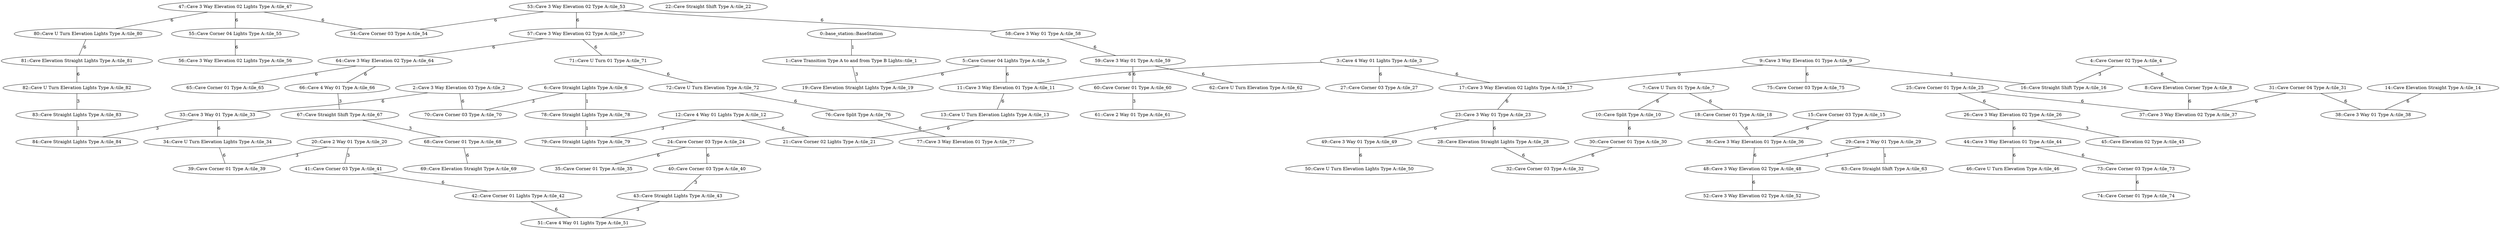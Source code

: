 /* Visibility graph generated by dot_generator */

graph {
  /* ==== Vertices ==== */

  /* Base station / Staging area */
  0   [label="0::base_station::BaseStation"];

  1   [label="1::Cave Transition Type A to and from Type B Lights::tile_1"];
  2   [label="2::Cave 3 Way Elevation 03 Type A::tile_2"];
  3   [label="3::Cave 4 Way 01 Lights Type A::tile_3"];
  4   [label="4::Cave Corner 02 Type A::tile_4"];
  5   [label="5::Cave Corner 04 Lights Type A::tile_5"];
  6   [label="6::Cave Straight Lights Type A::tile_6"];
  7   [label="7::Cave U Turn 01 Type A::tile_7"];
  8   [label="8::Cave Elevation Corner Type A::tile_8"];
  9   [label="9::Cave 3 Way Elevation 01 Type A::tile_9"];
  10  [label="10::Cave Split Type A::tile_10"];
  11  [label="11::Cave 3 Way Elevation 01 Type A::tile_11"];
  12  [label="12::Cave 4 Way 01 Lights Type A::tile_12"];
  13  [label="13::Cave U Turn Elevation Lights Type A::tile_13"];
  14  [label="14::Cave Elevation Straight Type A::tile_14"];
  15  [label="15::Cave Corner 03 Type A::tile_15"];
  16  [label="16::Cave Straight Shift Type A::tile_16"];
  17  [label="17::Cave 3 Way Elevation 02 Lights Type A::tile_17"];
  18  [label="18::Cave Corner 01 Type A::tile_18"];
  19  [label="19::Cave Elevation Straight Lights Type A::tile_19"];
  20  [label="20::Cave 2 Way 01 Type A::tile_20"];
  21  [label="21::Cave Corner 02 Lights Type A::tile_21"];
  22  [label="22::Cave Straight Shift Type A::tile_22"];
  23  [label="23::Cave 3 Way 01 Type A::tile_23"];
  24  [label="24::Cave Corner 03 Type A::tile_24"];
  25  [label="25::Cave Corner 01 Type A::tile_25"];
  26  [label="26::Cave 3 Way Elevation 02 Type A::tile_26"];
  27  [label="27::Cave Corner 03 Type A::tile_27"];
  28  [label="28::Cave Elevation Straight Lights Type A::tile_28"];
  29  [label="29::Cave 2 Way 01 Type A::tile_29"];
  30  [label="30::Cave Corner 01 Type A::tile_30"];
  31  [label="31::Cave Corner 04 Type A::tile_31"];
  32  [label="32::Cave Corner 03 Type A::tile_32"];
  33  [label="33::Cave 3 Way 01 Type A::tile_33"];
  34  [label="34::Cave U Turn Elevation Lights Type A::tile_34"];
  35  [label="35::Cave Corner 01 Type A::tile_35"];
  36  [label="36::Cave 3 Way Elevation 01 Type A::tile_36"];
  37  [label="37::Cave 3 Way Elevation 02 Type A::tile_37"];
  38  [label="38::Cave 3 Way 01 Type A::tile_38"];
  39  [label="39::Cave Corner 01 Type A::tile_39"];
  40  [label="40::Cave Corner 03 Type A::tile_40"];
  41  [label="41::Cave Corner 03 Type A::tile_41"];
  42  [label="42::Cave Corner 01 Lights Type A::tile_42"];
  43  [label="43::Cave Straight Lights Type A::tile_43"];
  44  [label="44::Cave 3 Way Elevation 01 Type A::tile_44"];
  45  [label="45::Cave Elevation 02 Type A::tile_45"];
  46  [label="46::Cave U Turn Elevation Type A::tile_46"];
  47  [label="47::Cave 3 Way Elevation 02 Lights Type A::tile_47"];
  48  [label="48::Cave 3 Way Elevation 02 Type A::tile_48"];
  49  [label="49::Cave 3 Way 01 Type A::tile_49"];
  50  [label="50::Cave U Turn Elevation Lights Type A::tile_50"];
  51  [label="51::Cave 4 Way 01 Lights Type A::tile_51"];
  52  [label="52::Cave 3 Way Elevation 02 Type A::tile_52"];
  53  [label="53::Cave 3 Way Elevation 02 Type A::tile_53"];
  54  [label="54::Cave Corner 03 Type A::tile_54"];
  55  [label="55::Cave Corner 04 Lights Type A::tile_55"];
  56  [label="56::Cave 3 Way Elevation 02 Lights Type A::tile_56"];
  57  [label="57::Cave 3 Way Elevation 02 Type A::tile_57"];
  58  [label="58::Cave 3 Way 01 Type A::tile_58"];
  59  [label="59::Cave 3 Way 01 Type A::tile_59"];
  60  [label="60::Cave Corner 01 Type A::tile_60"];
  61  [label="61::Cave 2 Way 01 Type A::tile_61"];
  62  [label="62::Cave U Turn Elevation Type A::tile_62"];
  63  [label="63::Cave Straight Shift Type A::tile_63"];
  64  [label="64::Cave 3 Way Elevation 02 Type A::tile_64"];
  65  [label="65::Cave Corner 01 Type A::tile_65"];
  66  [label="66::Cave 4 Way 01 Type A::tile_66"];
  67  [label="67::Cave Straight Shift Type A::tile_67"];
  68  [label="68::Cave Corner 01 Type A::tile_68"];
  69  [label="69::Cave Elevation Straight Type A::tile_69"];
  70  [label="70::Cave Corner 03 Type A::tile_70"];
  71  [label="71::Cave U Turn 01 Type A::tile_71"];
  72  [label="72::Cave U Turn Elevation Type A::tile_72"];
  73  [label="73::Cave Corner 03 Type A::tile_73"];
  74  [label="74::Cave Corner 01 Type A::tile_74"];
  75  [label="75::Cave Corner 03 Type A::tile_75"];
  76  [label="76::Cave Split Type A::tile_76"];
  77  [label="77::Cave 3 Way Elevation 01 Type A::tile_77"];
  78  [label="78::Cave Straight Lights Type A::tile_78"];
  79  [label="79::Cave Straight Lights Type A::tile_79"];
  80  [label="80::Cave U Turn Elevation Lights Type A::tile_80"];
  81  [label="81::Cave Elevation Straight Lights Type A::tile_81"];
  82  [label="82::Cave U Turn Elevation Lights Type A::tile_82"];
  83  [label="83::Cave Straight Lights Type A::tile_83"];
  84  [label="84::Cave Straight Lights Type A::tile_84"];

  /* ==== Edges ==== */

  /* Base station */
  0  -- 1   [label=1];
  1  -- 19  [label=3];
  2  -- 33  [label=6];
  2  -- 70  [label=6];
  3  -- 11  [label=6];
  3  -- 17  [label=6];
  3  -- 27  [label=6];
  4  -- 8   [label=6];
  4  -- 16  [label=3];
  5  -- 11  [label=6];
  5  -- 19  [label=6];
  6  -- 70  [label=3];
  6  -- 78  [label=1];
  7  -- 10  [label=6];
  7  -- 18  [label=6];
  8  -- 37  [label=6];
  9  -- 16  [label=3];
  9  -- 17  [label=6];
  9  -- 75  [label=6];
  10 -- 30  [label=6];
  11 -- 13  [label=6];
  12 -- 21  [label=6];
  12 -- 79  [label=3];
  13 -- 21  [label=6];
  14 -- 38  [label=6];
  15 -- 36  [label=6];
  17 -- 23  [label=6];
  18 -- 36  [label=6];
  20 -- 39  [label=3];
  20 -- 41  [label=3];
  23 -- 28  [label=6];
  23 -- 49  [label=6];
  24 -- 35  [label=6];
  24 -- 40  [label=6];
  25 -- 26  [label=6];
  25 -- 37  [label=6];
  26 -- 44  [label=6];
  26 -- 45  [label=3];
  28 -- 32  [label=6];
  29 -- 48  [label=3];
  29 -- 63  [label=1];
  30 -- 32  [label=6];
  31 -- 37  [label=6];
  31 -- 38  [label=6];
  33 -- 34  [label=6];
  33 -- 84  [label=3];
  34 -- 39  [label=6];
  36 -- 48  [label=6];
  40 -- 43  [label=3];
  41 -- 42  [label=6];
  42 -- 51  [label=6];
  43 -- 51  [label=3];
  44 -- 46  [label=6];
  44 -- 73  [label=6];
  47 -- 54  [label=6];
  47 -- 55  [label=6];
  47 -- 80  [label=6];
  48 -- 52  [label=6];
  49 -- 50  [label=6];
  53 -- 54  [label=6];
  53 -- 57  [label=6];
  53 -- 58  [label=6];
  55 -- 56  [label=6];
  57 -- 64  [label=6];
  57 -- 71  [label=6];
  58 -- 59  [label=6];
  59 -- 60  [label=6];
  59 -- 62  [label=6];
  60 -- 61  [label=3];
  64 -- 65  [label=6];
  64 -- 66  [label=6];
  66 -- 67  [label=3];
  67 -- 68  [label=3];
  68 -- 69  [label=6];
  71 -- 72  [label=6];
  72 -- 76  [label=6];
  73 -- 74  [label=6];
  76 -- 77  [label=6];
  78 -- 79  [label=1];
  80 -- 81  [label=6];
  81 -- 82  [label=6];
  82 -- 83  [label=3];
  83 -- 84  [label=1];
}
